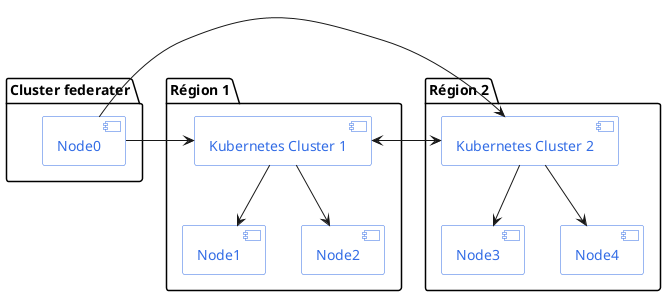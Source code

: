 @startuml

skinparam component {
    BackgroundColor white
    BorderColor #326ce5
    FontColor #326ce5
}

package "Cluster federater" {
    [Node0] as kubefed
}

package "Région 1" {
    [Kubernetes Cluster 1] as k8s1
    [Node1] as n1
    [Node2] as n2
    k8s1 -down-> n1
    k8s1 -down-> n2
}

package "Région 2" {
[Kubernetes Cluster 2] as k8s2
    [Node3] as n3
    [Node4] as n4
    k8s2 -down-> n3
    k8s2 -down-> n4
}

kubefed -> k8s1
kubefed -> k8s2
k8s1 <-> k8s2

@enduml
